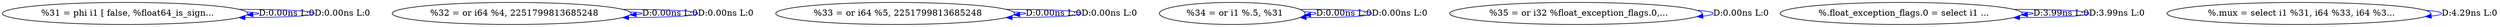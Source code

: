 digraph {
Node0x4037080[label="  %31 = phi i1 [ false, %float64_is_sign..."];
Node0x4037080 -> Node0x4037080[label="D:0.00ns L:0",color=blue];
Node0x4037080 -> Node0x4037080[label="D:0.00ns L:0",color=blue];
Node0x4037160[label="  %32 = or i64 %4, 2251799813685248"];
Node0x4037160 -> Node0x4037160[label="D:0.00ns L:0",color=blue];
Node0x4037160 -> Node0x4037160[label="D:0.00ns L:0",color=blue];
Node0x4037240[label="  %33 = or i64 %5, 2251799813685248"];
Node0x4037240 -> Node0x4037240[label="D:0.00ns L:0",color=blue];
Node0x4037240 -> Node0x4037240[label="D:0.00ns L:0",color=blue];
Node0x4037320[label="  %34 = or i1 %.5, %31"];
Node0x4037320 -> Node0x4037320[label="D:0.00ns L:0",color=blue];
Node0x4037320 -> Node0x4037320[label="D:0.00ns L:0",color=blue];
Node0x4037400[label="  %35 = or i32 %float_exception_flags.0,..."];
Node0x4037400 -> Node0x4037400[label="D:0.00ns L:0",color=blue];
Node0x4034530[label="  %.float_exception_flags.0 = select i1 ..."];
Node0x4034530 -> Node0x4034530[label="D:3.99ns L:0",color=blue];
Node0x4034530 -> Node0x4034530[label="D:3.99ns L:0",color=blue];
Node0x4034760[label="  %.mux = select i1 %31, i64 %33, i64 %3..."];
Node0x4034760 -> Node0x4034760[label="D:4.29ns L:0",color=blue];
}
